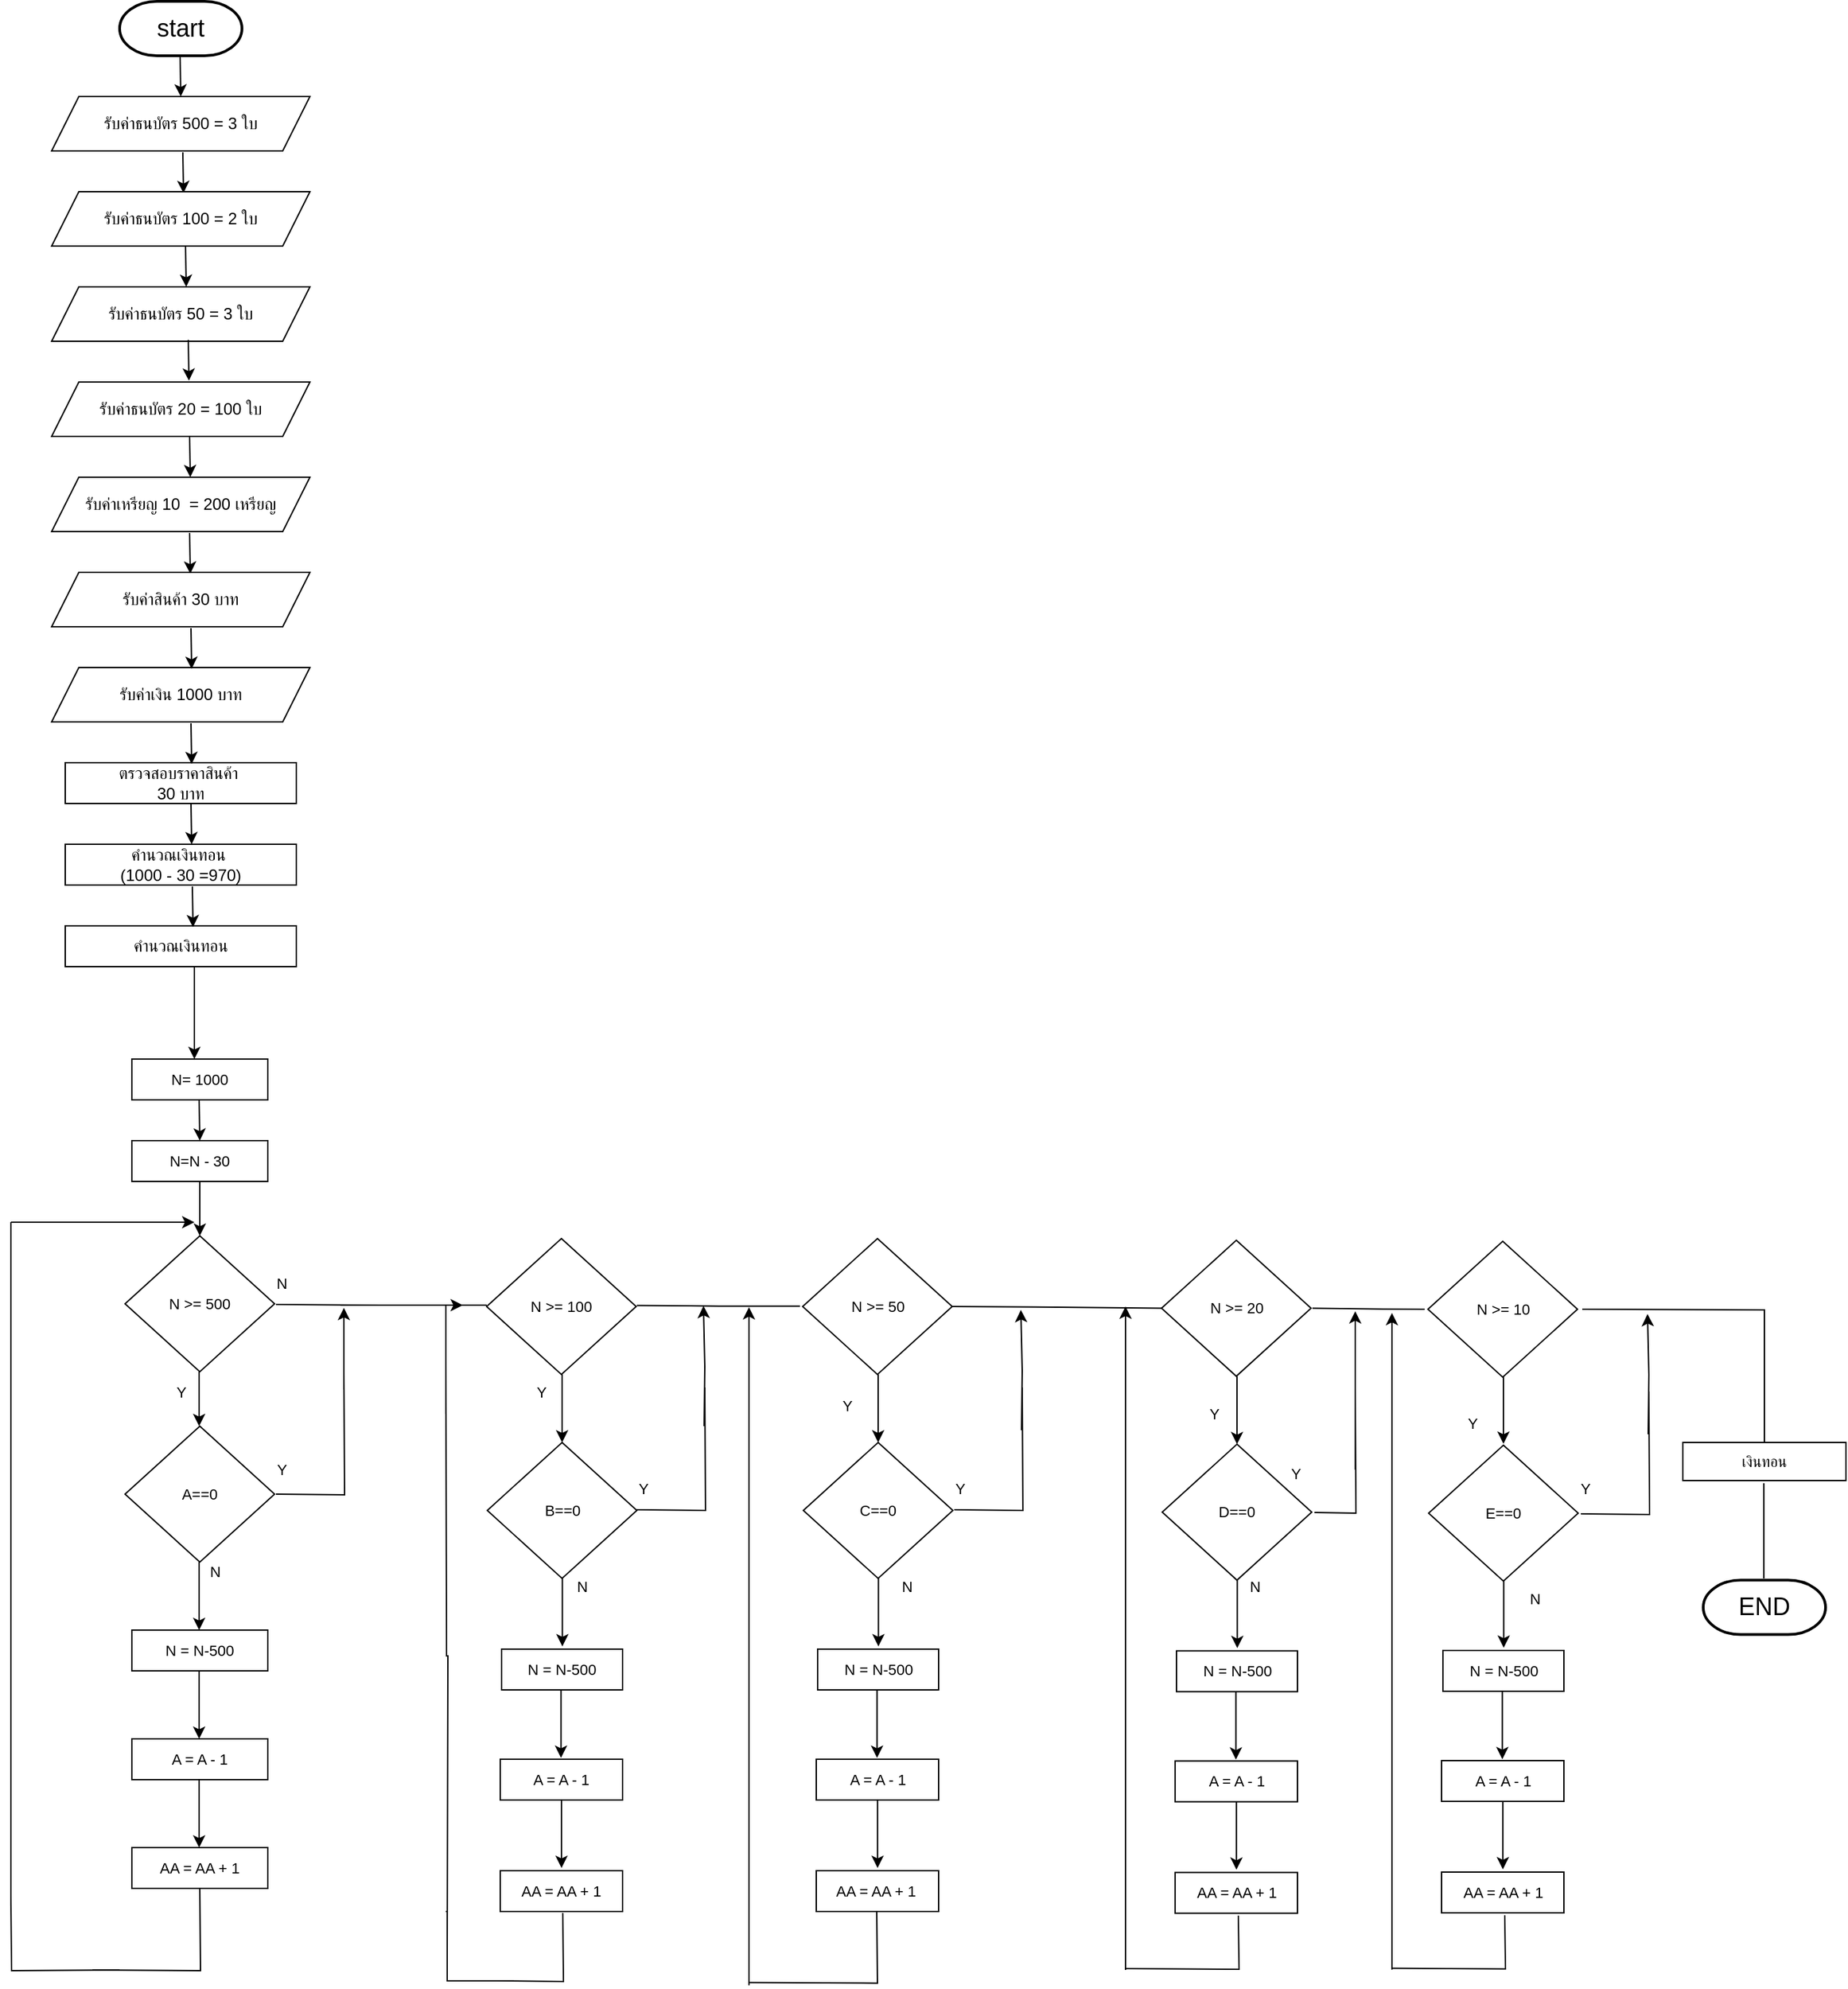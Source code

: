 <mxfile version="24.6.4" type="github" pages="2">
  <diagram name="หน้า-1" id="oBMacQrgEGSn1cUitMR4">
    <mxGraphModel dx="2063" dy="1878" grid="1" gridSize="10" guides="1" tooltips="1" connect="1" arrows="1" fold="1" page="1" pageScale="1" pageWidth="827" pageHeight="1169" math="0" shadow="0">
      <root>
        <mxCell id="0" />
        <mxCell id="1" parent="0" />
        <mxCell id="5aX8QdR54HbJMzjcjbDb-2" value="&lt;font style=&quot;font-size: 18px;&quot;&gt;start&lt;/font&gt;" style="strokeWidth=2;html=1;shape=mxgraph.flowchart.terminator;whiteSpace=wrap;" vertex="1" parent="1">
          <mxGeometry x="-410" y="-1108" width="90" height="40" as="geometry" />
        </mxCell>
        <mxCell id="5aX8QdR54HbJMzjcjbDb-3" value="" style="endArrow=classic;html=1;rounded=0;" edge="1" parent="1">
          <mxGeometry width="50" height="50" relative="1" as="geometry">
            <mxPoint x="-365.5" y="-1068" as="sourcePoint" />
            <mxPoint x="-365" y="-1038" as="targetPoint" />
          </mxGeometry>
        </mxCell>
        <mxCell id="529L6nIOOeWMSsMSA-UM-3" value="ตรวจสอบราคาสินค้า&amp;nbsp;&lt;div&gt;30 บาท&lt;/div&gt;" style="rounded=0;whiteSpace=wrap;html=1;" vertex="1" parent="1">
          <mxGeometry x="-450" y="-548" width="170" height="30" as="geometry" />
        </mxCell>
        <mxCell id="529L6nIOOeWMSsMSA-UM-4" value="คำนวณเงินทอน&amp;nbsp;&lt;div&gt;(1000 - 30 =970)&lt;/div&gt;" style="rounded=0;whiteSpace=wrap;html=1;" vertex="1" parent="1">
          <mxGeometry x="-450" y="-488" width="170" height="30" as="geometry" />
        </mxCell>
        <mxCell id="529L6nIOOeWMSsMSA-UM-6" value="คำนวณเงินทอน" style="rounded=0;whiteSpace=wrap;html=1;" vertex="1" parent="1">
          <mxGeometry x="-450" y="-428" width="170" height="30" as="geometry" />
        </mxCell>
        <mxCell id="529L6nIOOeWMSsMSA-UM-8" value="รับค่าธนบัตร 500 = 3 ใบ" style="shape=parallelogram;perimeter=parallelogramPerimeter;whiteSpace=wrap;html=1;fixedSize=1;" vertex="1" parent="1">
          <mxGeometry x="-460" y="-1038" width="190" height="40" as="geometry" />
        </mxCell>
        <mxCell id="529L6nIOOeWMSsMSA-UM-9" value="" style="endArrow=classic;html=1;rounded=0;" edge="1" parent="1">
          <mxGeometry width="50" height="50" relative="1" as="geometry">
            <mxPoint x="-363.5" y="-997" as="sourcePoint" />
            <mxPoint x="-363" y="-967" as="targetPoint" />
          </mxGeometry>
        </mxCell>
        <mxCell id="529L6nIOOeWMSsMSA-UM-10" value="รับค่าธนบัตร 100 = 2 ใบ" style="shape=parallelogram;perimeter=parallelogramPerimeter;whiteSpace=wrap;html=1;fixedSize=1;" vertex="1" parent="1">
          <mxGeometry x="-460" y="-968" width="190" height="40" as="geometry" />
        </mxCell>
        <mxCell id="529L6nIOOeWMSsMSA-UM-11" value="รับค่าธนบัตร 50 = 3 ใบ" style="shape=parallelogram;perimeter=parallelogramPerimeter;whiteSpace=wrap;html=1;fixedSize=1;" vertex="1" parent="1">
          <mxGeometry x="-460" y="-898" width="190" height="40" as="geometry" />
        </mxCell>
        <mxCell id="529L6nIOOeWMSsMSA-UM-12" value="รับค่าธนบัตร 20 = 100 ใบ" style="shape=parallelogram;perimeter=parallelogramPerimeter;whiteSpace=wrap;html=1;fixedSize=1;" vertex="1" parent="1">
          <mxGeometry x="-460" y="-828" width="190" height="40" as="geometry" />
        </mxCell>
        <mxCell id="529L6nIOOeWMSsMSA-UM-13" value="รับค่าเหรียญ 10&amp;nbsp; = 200 เหรียญ" style="shape=parallelogram;perimeter=parallelogramPerimeter;whiteSpace=wrap;html=1;fixedSize=1;" vertex="1" parent="1">
          <mxGeometry x="-460" y="-758" width="190" height="40" as="geometry" />
        </mxCell>
        <mxCell id="529L6nIOOeWMSsMSA-UM-14" value="" style="endArrow=classic;html=1;rounded=0;" edge="1" parent="1">
          <mxGeometry width="50" height="50" relative="1" as="geometry">
            <mxPoint x="-361.5" y="-928" as="sourcePoint" />
            <mxPoint x="-361" y="-898" as="targetPoint" />
          </mxGeometry>
        </mxCell>
        <mxCell id="529L6nIOOeWMSsMSA-UM-15" value="" style="endArrow=classic;html=1;rounded=0;" edge="1" parent="1">
          <mxGeometry width="50" height="50" relative="1" as="geometry">
            <mxPoint x="-359.5" y="-859" as="sourcePoint" />
            <mxPoint x="-359" y="-829" as="targetPoint" />
          </mxGeometry>
        </mxCell>
        <mxCell id="529L6nIOOeWMSsMSA-UM-16" value="" style="endArrow=classic;html=1;rounded=0;" edge="1" parent="1">
          <mxGeometry width="50" height="50" relative="1" as="geometry">
            <mxPoint x="-358.5" y="-788" as="sourcePoint" />
            <mxPoint x="-358" y="-758" as="targetPoint" />
          </mxGeometry>
        </mxCell>
        <mxCell id="529L6nIOOeWMSsMSA-UM-19" value="" style="endArrow=classic;html=1;rounded=0;" edge="1" parent="1">
          <mxGeometry width="50" height="50" relative="1" as="geometry">
            <mxPoint x="-358.5" y="-717" as="sourcePoint" />
            <mxPoint x="-358" y="-687" as="targetPoint" />
          </mxGeometry>
        </mxCell>
        <mxCell id="529L6nIOOeWMSsMSA-UM-21" value="" style="endArrow=classic;html=1;rounded=0;" edge="1" parent="1">
          <mxGeometry width="50" height="50" relative="1" as="geometry">
            <mxPoint x="-357.5" y="-518" as="sourcePoint" />
            <mxPoint x="-357" y="-488" as="targetPoint" />
          </mxGeometry>
        </mxCell>
        <mxCell id="529L6nIOOeWMSsMSA-UM-22" value="รับค่าเงิน 1000 บาท" style="shape=parallelogram;perimeter=parallelogramPerimeter;whiteSpace=wrap;html=1;fixedSize=1;" vertex="1" parent="1">
          <mxGeometry x="-460" y="-618" width="190" height="40" as="geometry" />
        </mxCell>
        <mxCell id="529L6nIOOeWMSsMSA-UM-20" value="" style="endArrow=classic;html=1;rounded=0;" edge="1" parent="1">
          <mxGeometry width="50" height="50" relative="1" as="geometry">
            <mxPoint x="-357.5" y="-647" as="sourcePoint" />
            <mxPoint x="-357" y="-617" as="targetPoint" />
          </mxGeometry>
        </mxCell>
        <mxCell id="529L6nIOOeWMSsMSA-UM-23" value="รับค่าสินค้า 30 บาท" style="shape=parallelogram;perimeter=parallelogramPerimeter;whiteSpace=wrap;html=1;fixedSize=1;" vertex="1" parent="1">
          <mxGeometry x="-460" y="-688" width="190" height="40" as="geometry" />
        </mxCell>
        <mxCell id="529L6nIOOeWMSsMSA-UM-24" value="" style="endArrow=classic;html=1;rounded=0;" edge="1" parent="1">
          <mxGeometry width="50" height="50" relative="1" as="geometry">
            <mxPoint x="-357.5" y="-577" as="sourcePoint" />
            <mxPoint x="-357" y="-547" as="targetPoint" />
          </mxGeometry>
        </mxCell>
        <mxCell id="529L6nIOOeWMSsMSA-UM-25" value="" style="endArrow=classic;html=1;rounded=0;" edge="1" parent="1">
          <mxGeometry width="50" height="50" relative="1" as="geometry">
            <mxPoint x="-356.5" y="-457" as="sourcePoint" />
            <mxPoint x="-356" y="-427" as="targetPoint" />
          </mxGeometry>
        </mxCell>
        <mxCell id="529L6nIOOeWMSsMSA-UM-30" value="N &amp;gt;= 500" style="rhombus;whiteSpace=wrap;html=1;fontFamily=Helvetica;fontSize=11;fontColor=default;labelBackgroundColor=default;" vertex="1" parent="1">
          <mxGeometry x="-406" y="-200" width="110" height="100" as="geometry" />
        </mxCell>
        <mxCell id="529L6nIOOeWMSsMSA-UM-31" value="N=N - 30" style="rounded=0;whiteSpace=wrap;html=1;fontFamily=Helvetica;fontSize=11;fontColor=default;labelBackgroundColor=default;" vertex="1" parent="1">
          <mxGeometry x="-401" y="-270" width="100" height="30" as="geometry" />
        </mxCell>
        <mxCell id="529L6nIOOeWMSsMSA-UM-32" value="" style="endArrow=classic;html=1;rounded=0;entryX=0.5;entryY=0;entryDx=0;entryDy=0;exitX=0.5;exitY=1;exitDx=0;exitDy=0;" edge="1" parent="1" source="529L6nIOOeWMSsMSA-UM-31" target="529L6nIOOeWMSsMSA-UM-30">
          <mxGeometry width="50" height="50" relative="1" as="geometry">
            <mxPoint x="-351.5" y="-239" as="sourcePoint" />
            <mxPoint x="-351" y="-209" as="targetPoint" />
          </mxGeometry>
        </mxCell>
        <mxCell id="529L6nIOOeWMSsMSA-UM-33" value="N= 1000" style="rounded=0;whiteSpace=wrap;html=1;fontFamily=Helvetica;fontSize=11;fontColor=default;labelBackgroundColor=default;" vertex="1" parent="1">
          <mxGeometry x="-401" y="-330" width="100" height="30" as="geometry" />
        </mxCell>
        <mxCell id="529L6nIOOeWMSsMSA-UM-35" value="" style="endArrow=classic;html=1;rounded=0;strokeColor=default;align=center;verticalAlign=middle;fontFamily=Helvetica;fontSize=11;fontColor=default;labelBackgroundColor=default;edgeStyle=orthogonalEdgeStyle;entryX=0.5;entryY=0;entryDx=0;entryDy=0;" edge="1" parent="1" target="529L6nIOOeWMSsMSA-UM-31">
          <mxGeometry width="50" height="50" relative="1" as="geometry">
            <mxPoint x="-351.5" y="-300" as="sourcePoint" />
            <mxPoint x="-351" y="-280" as="targetPoint" />
          </mxGeometry>
        </mxCell>
        <mxCell id="529L6nIOOeWMSsMSA-UM-39" value="" style="endArrow=classic;html=1;rounded=0;strokeColor=default;align=center;verticalAlign=middle;fontFamily=Helvetica;fontSize=11;fontColor=default;labelBackgroundColor=default;edgeStyle=orthogonalEdgeStyle;exitX=0.5;exitY=1;exitDx=0;exitDy=0;" edge="1" parent="1">
          <mxGeometry width="50" height="50" relative="1" as="geometry">
            <mxPoint x="-351.5" y="-100" as="sourcePoint" />
            <mxPoint x="-351.5" y="-60" as="targetPoint" />
          </mxGeometry>
        </mxCell>
        <mxCell id="529L6nIOOeWMSsMSA-UM-41" value="A==0" style="rhombus;whiteSpace=wrap;html=1;fontFamily=Helvetica;fontSize=11;fontColor=default;labelBackgroundColor=default;" vertex="1" parent="1">
          <mxGeometry x="-406" y="-60" width="110" height="100" as="geometry" />
        </mxCell>
        <mxCell id="529L6nIOOeWMSsMSA-UM-42" value="" style="endArrow=classic;html=1;rounded=0;strokeColor=default;align=center;verticalAlign=middle;fontFamily=Helvetica;fontSize=11;fontColor=default;labelBackgroundColor=default;edgeStyle=orthogonalEdgeStyle;" edge="1" parent="1">
          <mxGeometry width="50" height="50" relative="1" as="geometry">
            <mxPoint x="-351.5" y="40" as="sourcePoint" />
            <mxPoint x="-351.5" y="90" as="targetPoint" />
          </mxGeometry>
        </mxCell>
        <mxCell id="529L6nIOOeWMSsMSA-UM-43" value="N = N-500" style="rounded=0;whiteSpace=wrap;html=1;fontFamily=Helvetica;fontSize=11;fontColor=default;labelBackgroundColor=default;" vertex="1" parent="1">
          <mxGeometry x="-401" y="90" width="100" height="30" as="geometry" />
        </mxCell>
        <mxCell id="529L6nIOOeWMSsMSA-UM-45" value="" style="endArrow=classic;html=1;rounded=0;strokeColor=default;align=center;verticalAlign=middle;fontFamily=Helvetica;fontSize=11;fontColor=default;labelBackgroundColor=default;edgeStyle=orthogonalEdgeStyle;" edge="1" parent="1">
          <mxGeometry width="50" height="50" relative="1" as="geometry">
            <mxPoint x="-351.5" y="120" as="sourcePoint" />
            <mxPoint x="-351.5" y="170" as="targetPoint" />
          </mxGeometry>
        </mxCell>
        <mxCell id="529L6nIOOeWMSsMSA-UM-46" value="A = A - 1" style="rounded=0;whiteSpace=wrap;html=1;fontFamily=Helvetica;fontSize=11;fontColor=default;labelBackgroundColor=default;" vertex="1" parent="1">
          <mxGeometry x="-401" y="170" width="100" height="30" as="geometry" />
        </mxCell>
        <mxCell id="529L6nIOOeWMSsMSA-UM-47" value="" style="endArrow=classic;html=1;rounded=0;strokeColor=default;align=center;verticalAlign=middle;fontFamily=Helvetica;fontSize=11;fontColor=default;labelBackgroundColor=default;edgeStyle=orthogonalEdgeStyle;" edge="1" parent="1">
          <mxGeometry width="50" height="50" relative="1" as="geometry">
            <mxPoint x="-351.5" y="200" as="sourcePoint" />
            <mxPoint x="-351.5" y="250" as="targetPoint" />
          </mxGeometry>
        </mxCell>
        <mxCell id="529L6nIOOeWMSsMSA-UM-48" value="AA = AA + 1" style="rounded=0;whiteSpace=wrap;html=1;fontFamily=Helvetica;fontSize=11;fontColor=default;labelBackgroundColor=default;" vertex="1" parent="1">
          <mxGeometry x="-401" y="250" width="100" height="30" as="geometry" />
        </mxCell>
        <mxCell id="529L6nIOOeWMSsMSA-UM-52" value="" style="endArrow=none;html=1;rounded=0;strokeColor=default;align=center;verticalAlign=middle;fontFamily=Helvetica;fontSize=11;fontColor=default;labelBackgroundColor=default;edgeStyle=orthogonalEdgeStyle;" edge="1" parent="1">
          <mxGeometry width="50" height="50" relative="1" as="geometry">
            <mxPoint x="-430" y="340" as="sourcePoint" />
            <mxPoint x="-351" y="280" as="targetPoint" />
          </mxGeometry>
        </mxCell>
        <mxCell id="529L6nIOOeWMSsMSA-UM-54" value="" style="endArrow=none;html=1;rounded=0;strokeColor=default;align=center;verticalAlign=middle;fontFamily=Helvetica;fontSize=11;fontColor=default;labelBackgroundColor=default;edgeStyle=orthogonalEdgeStyle;" edge="1" parent="1">
          <mxGeometry width="50" height="50" relative="1" as="geometry">
            <mxPoint x="-410" y="340" as="sourcePoint" />
            <mxPoint x="-490" y="285" as="targetPoint" />
          </mxGeometry>
        </mxCell>
        <mxCell id="529L6nIOOeWMSsMSA-UM-55" value="" style="endArrow=none;html=1;rounded=0;strokeColor=default;align=center;verticalAlign=middle;fontFamily=Helvetica;fontSize=11;fontColor=default;labelBackgroundColor=default;edgeStyle=orthogonalEdgeStyle;" edge="1" parent="1">
          <mxGeometry width="50" height="50" relative="1" as="geometry">
            <mxPoint x="-490" y="292.77" as="sourcePoint" />
            <mxPoint x="-490" y="-57.23" as="targetPoint" />
          </mxGeometry>
        </mxCell>
        <mxCell id="529L6nIOOeWMSsMSA-UM-56" value="" style="endArrow=classic;html=1;rounded=0;strokeColor=default;align=center;verticalAlign=middle;fontFamily=Helvetica;fontSize=11;fontColor=default;labelBackgroundColor=default;edgeStyle=orthogonalEdgeStyle;" edge="1" parent="1">
          <mxGeometry width="50" height="50" relative="1" as="geometry">
            <mxPoint x="-490" y="-210" as="sourcePoint" />
            <mxPoint x="-355" y="-210" as="targetPoint" />
            <Array as="points">
              <mxPoint x="-401.03" y="-210" />
            </Array>
          </mxGeometry>
        </mxCell>
        <mxCell id="529L6nIOOeWMSsMSA-UM-60" value="Y" style="text;html=1;align=center;verticalAlign=middle;resizable=0;points=[];autosize=1;strokeColor=none;fillColor=none;fontFamily=Helvetica;fontSize=11;fontColor=default;labelBackgroundColor=default;" vertex="1" parent="1">
          <mxGeometry x="-380" y="-100" width="30" height="30" as="geometry" />
        </mxCell>
        <mxCell id="529L6nIOOeWMSsMSA-UM-61" value="N" style="text;html=1;align=center;verticalAlign=middle;resizable=0;points=[];autosize=1;strokeColor=none;fillColor=none;fontFamily=Helvetica;fontSize=11;fontColor=default;labelBackgroundColor=default;" vertex="1" parent="1">
          <mxGeometry x="-306" y="-180" width="30" height="30" as="geometry" />
        </mxCell>
        <mxCell id="529L6nIOOeWMSsMSA-UM-63" value="N &amp;gt;= 100" style="rhombus;whiteSpace=wrap;html=1;fontFamily=Helvetica;fontSize=11;fontColor=default;labelBackgroundColor=default;" vertex="1" parent="1">
          <mxGeometry x="-140" y="-198" width="110" height="100" as="geometry" />
        </mxCell>
        <mxCell id="529L6nIOOeWMSsMSA-UM-66" value="N" style="text;html=1;align=center;verticalAlign=middle;resizable=0;points=[];autosize=1;strokeColor=none;fillColor=none;fontFamily=Helvetica;fontSize=11;fontColor=default;labelBackgroundColor=default;" vertex="1" parent="1">
          <mxGeometry x="-355" y="32" width="30" height="30" as="geometry" />
        </mxCell>
        <mxCell id="529L6nIOOeWMSsMSA-UM-68" value="" style="endArrow=classic;html=1;rounded=0;strokeColor=default;align=center;verticalAlign=middle;fontFamily=Helvetica;fontSize=11;fontColor=default;labelBackgroundColor=default;edgeStyle=orthogonalEdgeStyle;" edge="1" parent="1">
          <mxGeometry width="50" height="50" relative="1" as="geometry">
            <mxPoint x="-84.48" y="-98" as="sourcePoint" />
            <mxPoint x="-84.48" y="-48" as="targetPoint" />
          </mxGeometry>
        </mxCell>
        <mxCell id="529L6nIOOeWMSsMSA-UM-69" value="N = N-500" style="rounded=0;whiteSpace=wrap;html=1;fontFamily=Helvetica;fontSize=11;fontColor=default;labelBackgroundColor=default;" vertex="1" parent="1">
          <mxGeometry x="-129" y="104" width="89" height="30" as="geometry" />
        </mxCell>
        <mxCell id="529L6nIOOeWMSsMSA-UM-70" value="A = A - 1" style="rounded=0;whiteSpace=wrap;html=1;fontFamily=Helvetica;fontSize=11;fontColor=default;labelBackgroundColor=default;" vertex="1" parent="1">
          <mxGeometry x="-130" y="185" width="90" height="30" as="geometry" />
        </mxCell>
        <mxCell id="529L6nIOOeWMSsMSA-UM-71" value="" style="endArrow=classic;html=1;rounded=0;strokeColor=default;align=center;verticalAlign=middle;fontFamily=Helvetica;fontSize=11;fontColor=default;labelBackgroundColor=default;edgeStyle=orthogonalEdgeStyle;" edge="1" parent="1">
          <mxGeometry width="50" height="50" relative="1" as="geometry">
            <mxPoint x="-85.28" y="134" as="sourcePoint" />
            <mxPoint x="-85.28" y="184" as="targetPoint" />
          </mxGeometry>
        </mxCell>
        <mxCell id="529L6nIOOeWMSsMSA-UM-72" value="B==0" style="rhombus;whiteSpace=wrap;html=1;fontFamily=Helvetica;fontSize=11;fontColor=default;labelBackgroundColor=default;" vertex="1" parent="1">
          <mxGeometry x="-139.5" y="-48" width="110" height="100" as="geometry" />
        </mxCell>
        <mxCell id="529L6nIOOeWMSsMSA-UM-73" value="" style="endArrow=classic;html=1;rounded=0;strokeColor=default;align=center;verticalAlign=middle;fontFamily=Helvetica;fontSize=11;fontColor=default;labelBackgroundColor=default;edgeStyle=orthogonalEdgeStyle;" edge="1" parent="1">
          <mxGeometry width="50" height="50" relative="1" as="geometry">
            <mxPoint x="-84.28" y="52" as="sourcePoint" />
            <mxPoint x="-84.28" y="102" as="targetPoint" />
          </mxGeometry>
        </mxCell>
        <mxCell id="529L6nIOOeWMSsMSA-UM-74" value="" style="endArrow=classic;html=1;rounded=0;strokeColor=default;align=center;verticalAlign=middle;fontFamily=Helvetica;fontSize=11;fontColor=default;labelBackgroundColor=default;edgeStyle=orthogonalEdgeStyle;" edge="1" parent="1">
          <mxGeometry width="50" height="50" relative="1" as="geometry">
            <mxPoint x="-84.9" y="215" as="sourcePoint" />
            <mxPoint x="-84.9" y="265" as="targetPoint" />
          </mxGeometry>
        </mxCell>
        <mxCell id="529L6nIOOeWMSsMSA-UM-75" value="AA = AA + 1" style="rounded=0;whiteSpace=wrap;html=1;fontFamily=Helvetica;fontSize=11;fontColor=default;labelBackgroundColor=default;" vertex="1" parent="1">
          <mxGeometry x="-130" y="267" width="90" height="30" as="geometry" />
        </mxCell>
        <mxCell id="529L6nIOOeWMSsMSA-UM-83" value="" style="endArrow=none;html=1;rounded=0;strokeColor=default;align=center;verticalAlign=middle;fontFamily=Helvetica;fontSize=11;fontColor=default;labelBackgroundColor=default;edgeStyle=orthogonalEdgeStyle;" edge="1" parent="1">
          <mxGeometry width="50" height="50" relative="1" as="geometry">
            <mxPoint x="-490" y="-14" as="sourcePoint" />
            <mxPoint x="-490" y="-210" as="targetPoint" />
          </mxGeometry>
        </mxCell>
        <mxCell id="529L6nIOOeWMSsMSA-UM-87" value="N &amp;gt;= 50" style="rhombus;whiteSpace=wrap;html=1;fontFamily=Helvetica;fontSize=11;fontColor=default;labelBackgroundColor=default;" vertex="1" parent="1">
          <mxGeometry x="92.5" y="-198" width="110" height="100" as="geometry" />
        </mxCell>
        <mxCell id="529L6nIOOeWMSsMSA-UM-88" value="" style="endArrow=classic;html=1;rounded=0;strokeColor=default;align=center;verticalAlign=middle;fontFamily=Helvetica;fontSize=11;fontColor=default;labelBackgroundColor=default;edgeStyle=orthogonalEdgeStyle;" edge="1" parent="1">
          <mxGeometry width="50" height="50" relative="1" as="geometry">
            <mxPoint x="148.02" y="-98" as="sourcePoint" />
            <mxPoint x="148.02" y="-48" as="targetPoint" />
          </mxGeometry>
        </mxCell>
        <mxCell id="529L6nIOOeWMSsMSA-UM-89" value="N = N-500" style="rounded=0;whiteSpace=wrap;html=1;fontFamily=Helvetica;fontSize=11;fontColor=default;labelBackgroundColor=default;" vertex="1" parent="1">
          <mxGeometry x="103.5" y="104" width="89" height="30" as="geometry" />
        </mxCell>
        <mxCell id="529L6nIOOeWMSsMSA-UM-90" value="A = A - 1" style="rounded=0;whiteSpace=wrap;html=1;fontFamily=Helvetica;fontSize=11;fontColor=default;labelBackgroundColor=default;" vertex="1" parent="1">
          <mxGeometry x="102.5" y="185" width="90" height="30" as="geometry" />
        </mxCell>
        <mxCell id="529L6nIOOeWMSsMSA-UM-91" value="" style="endArrow=classic;html=1;rounded=0;strokeColor=default;align=center;verticalAlign=middle;fontFamily=Helvetica;fontSize=11;fontColor=default;labelBackgroundColor=default;edgeStyle=orthogonalEdgeStyle;" edge="1" parent="1">
          <mxGeometry width="50" height="50" relative="1" as="geometry">
            <mxPoint x="147.22" y="134" as="sourcePoint" />
            <mxPoint x="147.22" y="184" as="targetPoint" />
          </mxGeometry>
        </mxCell>
        <mxCell id="529L6nIOOeWMSsMSA-UM-92" value="C==0" style="rhombus;whiteSpace=wrap;html=1;fontFamily=Helvetica;fontSize=11;fontColor=default;labelBackgroundColor=default;" vertex="1" parent="1">
          <mxGeometry x="93" y="-48" width="110" height="100" as="geometry" />
        </mxCell>
        <mxCell id="529L6nIOOeWMSsMSA-UM-93" value="" style="endArrow=classic;html=1;rounded=0;strokeColor=default;align=center;verticalAlign=middle;fontFamily=Helvetica;fontSize=11;fontColor=default;labelBackgroundColor=default;edgeStyle=orthogonalEdgeStyle;" edge="1" parent="1">
          <mxGeometry width="50" height="50" relative="1" as="geometry">
            <mxPoint x="148.22" y="52" as="sourcePoint" />
            <mxPoint x="148.22" y="102" as="targetPoint" />
          </mxGeometry>
        </mxCell>
        <mxCell id="529L6nIOOeWMSsMSA-UM-94" value="" style="endArrow=classic;html=1;rounded=0;strokeColor=default;align=center;verticalAlign=middle;fontFamily=Helvetica;fontSize=11;fontColor=default;labelBackgroundColor=default;edgeStyle=orthogonalEdgeStyle;" edge="1" parent="1">
          <mxGeometry width="50" height="50" relative="1" as="geometry">
            <mxPoint x="147.6" y="215" as="sourcePoint" />
            <mxPoint x="147.6" y="265" as="targetPoint" />
          </mxGeometry>
        </mxCell>
        <mxCell id="529L6nIOOeWMSsMSA-UM-95" value="AA = AA + 1&amp;nbsp;" style="rounded=0;whiteSpace=wrap;html=1;fontFamily=Helvetica;fontSize=11;fontColor=default;labelBackgroundColor=default;" vertex="1" parent="1">
          <mxGeometry x="102.5" y="267" width="90" height="30" as="geometry" />
        </mxCell>
        <mxCell id="529L6nIOOeWMSsMSA-UM-97" value="" style="endArrow=none;html=1;rounded=0;strokeColor=default;align=center;verticalAlign=middle;fontFamily=Helvetica;fontSize=11;fontColor=default;labelBackgroundColor=default;edgeStyle=orthogonalEdgeStyle;" edge="1" parent="1">
          <mxGeometry width="50" height="50" relative="1" as="geometry">
            <mxPoint x="53" y="349.23" as="sourcePoint" />
            <mxPoint x="147" y="297" as="targetPoint" />
          </mxGeometry>
        </mxCell>
        <mxCell id="529L6nIOOeWMSsMSA-UM-101" value="" style="endArrow=none;html=1;rounded=0;strokeColor=default;align=center;verticalAlign=middle;fontFamily=Helvetica;fontSize=11;fontColor=default;labelBackgroundColor=default;edgeStyle=orthogonalEdgeStyle;" edge="1" parent="1">
          <mxGeometry width="50" height="50" relative="1" as="geometry">
            <mxPoint x="53" y="351.23" as="sourcePoint" />
            <mxPoint x="53" y="-49" as="targetPoint" />
          </mxGeometry>
        </mxCell>
        <mxCell id="529L6nIOOeWMSsMSA-UM-102" value="" style="endArrow=classic;html=1;rounded=0;strokeColor=default;align=center;verticalAlign=middle;fontFamily=Helvetica;fontSize=11;fontColor=default;labelBackgroundColor=default;edgeStyle=orthogonalEdgeStyle;" edge="1" parent="1">
          <mxGeometry width="50" height="50" relative="1" as="geometry">
            <mxPoint x="53" y="-49" as="sourcePoint" />
            <mxPoint x="53" y="-147.51" as="targetPoint" />
          </mxGeometry>
        </mxCell>
        <mxCell id="529L6nIOOeWMSsMSA-UM-108" value="Y" style="text;html=1;align=center;verticalAlign=middle;resizable=0;points=[];autosize=1;strokeColor=none;fillColor=none;fontFamily=Helvetica;fontSize=11;fontColor=default;labelBackgroundColor=default;" vertex="1" parent="1">
          <mxGeometry x="-306" y="-43" width="30" height="30" as="geometry" />
        </mxCell>
        <mxCell id="529L6nIOOeWMSsMSA-UM-109" value="N" style="text;html=1;align=center;verticalAlign=middle;resizable=0;points=[];autosize=1;strokeColor=none;fillColor=none;fontFamily=Helvetica;fontSize=11;fontColor=default;labelBackgroundColor=default;" vertex="1" parent="1">
          <mxGeometry x="-85.5" y="42.77" width="30" height="30" as="geometry" />
        </mxCell>
        <mxCell id="529L6nIOOeWMSsMSA-UM-111" value="Y" style="text;html=1;align=center;verticalAlign=middle;resizable=0;points=[];autosize=1;strokeColor=none;fillColor=none;fontFamily=Helvetica;fontSize=11;fontColor=default;labelBackgroundColor=default;" vertex="1" parent="1">
          <mxGeometry x="-115.5" y="-100" width="30" height="30" as="geometry" />
        </mxCell>
        <mxCell id="529L6nIOOeWMSsMSA-UM-113" value="N &amp;gt;= 20" style="rhombus;whiteSpace=wrap;html=1;fontFamily=Helvetica;fontSize=11;fontColor=default;labelBackgroundColor=default;" vertex="1" parent="1">
          <mxGeometry x="356.5" y="-196.72" width="110" height="100" as="geometry" />
        </mxCell>
        <mxCell id="529L6nIOOeWMSsMSA-UM-114" value="" style="endArrow=classic;html=1;rounded=0;strokeColor=default;align=center;verticalAlign=middle;fontFamily=Helvetica;fontSize=11;fontColor=default;labelBackgroundColor=default;edgeStyle=orthogonalEdgeStyle;" edge="1" parent="1">
          <mxGeometry width="50" height="50" relative="1" as="geometry">
            <mxPoint x="412.02" y="-96.72" as="sourcePoint" />
            <mxPoint x="412.02" y="-46.72" as="targetPoint" />
          </mxGeometry>
        </mxCell>
        <mxCell id="529L6nIOOeWMSsMSA-UM-115" value="N = N-500" style="rounded=0;whiteSpace=wrap;html=1;fontFamily=Helvetica;fontSize=11;fontColor=default;labelBackgroundColor=default;" vertex="1" parent="1">
          <mxGeometry x="367.5" y="105.28" width="89" height="30" as="geometry" />
        </mxCell>
        <mxCell id="529L6nIOOeWMSsMSA-UM-116" value="A = A - 1" style="rounded=0;whiteSpace=wrap;html=1;fontFamily=Helvetica;fontSize=11;fontColor=default;labelBackgroundColor=default;" vertex="1" parent="1">
          <mxGeometry x="366.5" y="186.28" width="90" height="30" as="geometry" />
        </mxCell>
        <mxCell id="529L6nIOOeWMSsMSA-UM-117" value="" style="endArrow=classic;html=1;rounded=0;strokeColor=default;align=center;verticalAlign=middle;fontFamily=Helvetica;fontSize=11;fontColor=default;labelBackgroundColor=default;edgeStyle=orthogonalEdgeStyle;" edge="1" parent="1">
          <mxGeometry width="50" height="50" relative="1" as="geometry">
            <mxPoint x="411.22" y="135.28" as="sourcePoint" />
            <mxPoint x="411.22" y="185.28" as="targetPoint" />
          </mxGeometry>
        </mxCell>
        <mxCell id="529L6nIOOeWMSsMSA-UM-118" value="D==0" style="rhombus;whiteSpace=wrap;html=1;fontFamily=Helvetica;fontSize=11;fontColor=default;labelBackgroundColor=default;" vertex="1" parent="1">
          <mxGeometry x="357" y="-46.72" width="110" height="100" as="geometry" />
        </mxCell>
        <mxCell id="529L6nIOOeWMSsMSA-UM-119" value="" style="endArrow=classic;html=1;rounded=0;strokeColor=default;align=center;verticalAlign=middle;fontFamily=Helvetica;fontSize=11;fontColor=default;labelBackgroundColor=default;edgeStyle=orthogonalEdgeStyle;" edge="1" parent="1">
          <mxGeometry width="50" height="50" relative="1" as="geometry">
            <mxPoint x="412.22" y="53.28" as="sourcePoint" />
            <mxPoint x="412.22" y="103.28" as="targetPoint" />
          </mxGeometry>
        </mxCell>
        <mxCell id="529L6nIOOeWMSsMSA-UM-120" value="" style="endArrow=classic;html=1;rounded=0;strokeColor=default;align=center;verticalAlign=middle;fontFamily=Helvetica;fontSize=11;fontColor=default;labelBackgroundColor=default;edgeStyle=orthogonalEdgeStyle;" edge="1" parent="1">
          <mxGeometry width="50" height="50" relative="1" as="geometry">
            <mxPoint x="411.6" y="216.28" as="sourcePoint" />
            <mxPoint x="411.6" y="266.28" as="targetPoint" />
          </mxGeometry>
        </mxCell>
        <mxCell id="529L6nIOOeWMSsMSA-UM-121" value="AA = AA + 1" style="rounded=0;whiteSpace=wrap;html=1;fontFamily=Helvetica;fontSize=11;fontColor=default;labelBackgroundColor=default;" vertex="1" parent="1">
          <mxGeometry x="366.5" y="268.28" width="90" height="30" as="geometry" />
        </mxCell>
        <mxCell id="529L6nIOOeWMSsMSA-UM-128" value="" style="endArrow=none;html=1;rounded=0;strokeColor=default;align=center;verticalAlign=middle;fontFamily=Helvetica;fontSize=11;fontColor=default;labelBackgroundColor=default;edgeStyle=orthogonalEdgeStyle;" edge="1" parent="1">
          <mxGeometry width="50" height="50" relative="1" as="geometry">
            <mxPoint x="330" y="340" as="sourcePoint" />
            <mxPoint x="330" y="-120" as="targetPoint" />
          </mxGeometry>
        </mxCell>
        <mxCell id="529L6nIOOeWMSsMSA-UM-130" value="" style="endArrow=none;html=1;rounded=0;strokeColor=default;align=center;verticalAlign=middle;fontFamily=Helvetica;fontSize=11;fontColor=default;labelBackgroundColor=default;edgeStyle=orthogonalEdgeStyle;" edge="1" parent="1">
          <mxGeometry width="50" height="50" relative="1" as="geometry">
            <mxPoint x="-295" y="-10" as="sourcePoint" />
            <mxPoint x="-245" y="-100" as="targetPoint" />
          </mxGeometry>
        </mxCell>
        <mxCell id="529L6nIOOeWMSsMSA-UM-131" value="" style="endArrow=none;html=1;rounded=0;strokeColor=default;align=center;verticalAlign=middle;fontFamily=Helvetica;fontSize=11;fontColor=default;labelBackgroundColor=default;edgeStyle=orthogonalEdgeStyle;" edge="1" parent="1">
          <mxGeometry width="50" height="50" relative="1" as="geometry">
            <mxPoint x="-295" y="-149.52" as="sourcePoint" />
            <mxPoint x="-140" y="-149" as="targetPoint" />
          </mxGeometry>
        </mxCell>
        <mxCell id="529L6nIOOeWMSsMSA-UM-132" value="" style="endArrow=classic;html=1;rounded=0;strokeColor=default;align=center;verticalAlign=middle;fontFamily=Helvetica;fontSize=11;fontColor=default;labelBackgroundColor=default;edgeStyle=orthogonalEdgeStyle;" edge="1" parent="1">
          <mxGeometry width="50" height="50" relative="1" as="geometry">
            <mxPoint x="-245" y="-87" as="sourcePoint" />
            <mxPoint x="-245" y="-147" as="targetPoint" />
          </mxGeometry>
        </mxCell>
        <mxCell id="529L6nIOOeWMSsMSA-UM-133" value="" style="endArrow=none;html=1;rounded=0;strokeColor=default;align=center;verticalAlign=middle;fontFamily=Helvetica;fontSize=11;fontColor=default;labelBackgroundColor=default;edgeStyle=orthogonalEdgeStyle;" edge="1" parent="1">
          <mxGeometry width="50" height="50" relative="1" as="geometry">
            <mxPoint x="-133.97" y="348" as="sourcePoint" />
            <mxPoint x="-83.97" y="298" as="targetPoint" />
          </mxGeometry>
        </mxCell>
        <mxCell id="529L6nIOOeWMSsMSA-UM-134" value="" style="endArrow=none;html=1;rounded=0;strokeColor=default;align=center;verticalAlign=middle;fontFamily=Helvetica;fontSize=11;fontColor=default;labelBackgroundColor=default;edgeStyle=orthogonalEdgeStyle;" edge="1" parent="1">
          <mxGeometry width="50" height="50" relative="1" as="geometry">
            <mxPoint x="-120" y="348" as="sourcePoint" />
            <mxPoint x="-170" y="297" as="targetPoint" />
            <Array as="points">
              <mxPoint x="-120" y="348" />
              <mxPoint x="-169" y="348" />
              <mxPoint x="-169" y="297" />
            </Array>
          </mxGeometry>
        </mxCell>
        <mxCell id="529L6nIOOeWMSsMSA-UM-136" value="" style="endArrow=none;html=1;rounded=0;strokeColor=default;align=center;verticalAlign=middle;fontFamily=Helvetica;fontSize=11;fontColor=default;labelBackgroundColor=default;edgeStyle=orthogonalEdgeStyle;" edge="1" parent="1">
          <mxGeometry width="50" height="50" relative="1" as="geometry">
            <mxPoint x="-169" y="327" as="sourcePoint" />
            <mxPoint x="-170" y="-110" as="targetPoint" />
          </mxGeometry>
        </mxCell>
        <mxCell id="529L6nIOOeWMSsMSA-UM-137" value="" style="endArrow=classic;html=1;rounded=0;strokeColor=default;align=center;verticalAlign=middle;fontFamily=Helvetica;fontSize=11;fontColor=default;labelBackgroundColor=default;edgeStyle=orthogonalEdgeStyle;" edge="1" parent="1">
          <mxGeometry width="50" height="50" relative="1" as="geometry">
            <mxPoint x="-247.5" y="-149" as="sourcePoint" />
            <mxPoint x="-157.5" y="-149" as="targetPoint" />
          </mxGeometry>
        </mxCell>
        <mxCell id="529L6nIOOeWMSsMSA-UM-138" value="" style="endArrow=none;html=1;rounded=0;strokeColor=default;align=center;verticalAlign=middle;fontFamily=Helvetica;fontSize=11;fontColor=default;labelBackgroundColor=default;edgeStyle=orthogonalEdgeStyle;" edge="1" parent="1">
          <mxGeometry width="50" height="50" relative="1" as="geometry">
            <mxPoint x="-170" y="-69" as="sourcePoint" />
            <mxPoint x="-170" y="-149" as="targetPoint" />
          </mxGeometry>
        </mxCell>
        <mxCell id="529L6nIOOeWMSsMSA-UM-139" value="" style="endArrow=none;html=1;rounded=0;strokeColor=default;align=center;verticalAlign=middle;fontFamily=Helvetica;fontSize=11;fontColor=default;labelBackgroundColor=default;edgeStyle=orthogonalEdgeStyle;" edge="1" parent="1">
          <mxGeometry width="50" height="50" relative="1" as="geometry">
            <mxPoint x="-29.5" y="-148.77" as="sourcePoint" />
            <mxPoint x="90.5" y="-148.3" as="targetPoint" />
          </mxGeometry>
        </mxCell>
        <mxCell id="529L6nIOOeWMSsMSA-UM-140" value="" style="endArrow=none;html=1;rounded=0;strokeColor=default;align=center;verticalAlign=middle;fontFamily=Helvetica;fontSize=11;fontColor=default;labelBackgroundColor=default;edgeStyle=orthogonalEdgeStyle;" edge="1" parent="1">
          <mxGeometry width="50" height="50" relative="1" as="geometry">
            <mxPoint x="204" y="1.52" as="sourcePoint" />
            <mxPoint x="254" y="-88.48" as="targetPoint" />
          </mxGeometry>
        </mxCell>
        <mxCell id="529L6nIOOeWMSsMSA-UM-141" value="" style="endArrow=none;html=1;rounded=0;strokeColor=default;align=center;verticalAlign=middle;fontFamily=Helvetica;fontSize=11;fontColor=default;labelBackgroundColor=default;edgeStyle=orthogonalEdgeStyle;" edge="1" parent="1">
          <mxGeometry width="50" height="50" relative="1" as="geometry">
            <mxPoint x="-29.5" y="1.52" as="sourcePoint" />
            <mxPoint x="20.5" y="-88.48" as="targetPoint" />
          </mxGeometry>
        </mxCell>
        <mxCell id="529L6nIOOeWMSsMSA-UM-142" value="" style="endArrow=classic;html=1;rounded=0;strokeColor=default;align=center;verticalAlign=middle;fontFamily=Helvetica;fontSize=11;fontColor=default;labelBackgroundColor=default;edgeStyle=orthogonalEdgeStyle;" edge="1" parent="1">
          <mxGeometry width="50" height="50" relative="1" as="geometry">
            <mxPoint x="20" y="-60" as="sourcePoint" />
            <mxPoint x="19.5" y="-148.48" as="targetPoint" />
          </mxGeometry>
        </mxCell>
        <mxCell id="529L6nIOOeWMSsMSA-UM-143" value="" style="endArrow=classic;html=1;rounded=0;strokeColor=default;align=center;verticalAlign=middle;fontFamily=Helvetica;fontSize=11;fontColor=default;labelBackgroundColor=default;edgeStyle=orthogonalEdgeStyle;" edge="1" parent="1">
          <mxGeometry width="50" height="50" relative="1" as="geometry">
            <mxPoint x="253.5" y="-57" as="sourcePoint" />
            <mxPoint x="253" y="-145.48" as="targetPoint" />
          </mxGeometry>
        </mxCell>
        <mxCell id="529L6nIOOeWMSsMSA-UM-144" value="" style="endArrow=none;html=1;rounded=0;strokeColor=default;align=center;verticalAlign=middle;fontFamily=Helvetica;fontSize=11;fontColor=default;labelBackgroundColor=default;edgeStyle=orthogonalEdgeStyle;" edge="1" parent="1" target="529L6nIOOeWMSsMSA-UM-113">
          <mxGeometry width="50" height="50" relative="1" as="geometry">
            <mxPoint x="202.5" y="-148" as="sourcePoint" />
            <mxPoint x="252.5" y="-198" as="targetPoint" />
          </mxGeometry>
        </mxCell>
        <mxCell id="529L6nIOOeWMSsMSA-UM-145" value="" style="endArrow=none;html=1;rounded=0;strokeColor=default;align=center;verticalAlign=middle;fontFamily=Helvetica;fontSize=11;fontColor=default;labelBackgroundColor=default;edgeStyle=orthogonalEdgeStyle;" edge="1" parent="1">
          <mxGeometry width="50" height="50" relative="1" as="geometry">
            <mxPoint x="330" y="339" as="sourcePoint" />
            <mxPoint x="413" y="300" as="targetPoint" />
          </mxGeometry>
        </mxCell>
        <mxCell id="529L6nIOOeWMSsMSA-UM-146" value="" style="endArrow=classic;html=1;rounded=0;strokeColor=default;align=center;verticalAlign=middle;fontFamily=Helvetica;fontSize=11;fontColor=default;labelBackgroundColor=default;edgeStyle=orthogonalEdgeStyle;" edge="1" parent="1">
          <mxGeometry width="50" height="50" relative="1" as="geometry">
            <mxPoint x="330" y="-48" as="sourcePoint" />
            <mxPoint x="330" y="-148" as="targetPoint" />
          </mxGeometry>
        </mxCell>
        <mxCell id="529L6nIOOeWMSsMSA-UM-147" value="Y" style="text;html=1;align=center;verticalAlign=middle;resizable=0;points=[];autosize=1;strokeColor=none;fillColor=none;fontFamily=Helvetica;fontSize=11;fontColor=default;labelBackgroundColor=default;" vertex="1" parent="1">
          <mxGeometry x="-40" y="-29" width="30" height="30" as="geometry" />
        </mxCell>
        <mxCell id="529L6nIOOeWMSsMSA-UM-148" value="Y" style="text;html=1;align=center;verticalAlign=middle;resizable=0;points=[];autosize=1;strokeColor=none;fillColor=none;fontFamily=Helvetica;fontSize=11;fontColor=default;labelBackgroundColor=default;" vertex="1" parent="1">
          <mxGeometry x="192.5" y="-29" width="30" height="30" as="geometry" />
        </mxCell>
        <mxCell id="529L6nIOOeWMSsMSA-UM-149" value="Y" style="text;html=1;align=center;verticalAlign=middle;resizable=0;points=[];autosize=1;strokeColor=none;fillColor=none;fontFamily=Helvetica;fontSize=11;fontColor=default;labelBackgroundColor=default;" vertex="1" parent="1">
          <mxGeometry x="440" y="-40" width="30" height="30" as="geometry" />
        </mxCell>
        <mxCell id="529L6nIOOeWMSsMSA-UM-150" value="N &amp;gt;= 10" style="rhombus;whiteSpace=wrap;html=1;fontFamily=Helvetica;fontSize=11;fontColor=default;labelBackgroundColor=default;" vertex="1" parent="1">
          <mxGeometry x="552.5" y="-196" width="110" height="100" as="geometry" />
        </mxCell>
        <mxCell id="529L6nIOOeWMSsMSA-UM-151" value="" style="endArrow=classic;html=1;rounded=0;strokeColor=default;align=center;verticalAlign=middle;fontFamily=Helvetica;fontSize=11;fontColor=default;labelBackgroundColor=default;edgeStyle=orthogonalEdgeStyle;" edge="1" parent="1">
          <mxGeometry width="50" height="50" relative="1" as="geometry">
            <mxPoint x="608.02" y="-97" as="sourcePoint" />
            <mxPoint x="608.02" y="-47" as="targetPoint" />
          </mxGeometry>
        </mxCell>
        <mxCell id="529L6nIOOeWMSsMSA-UM-152" value="N = N-500" style="rounded=0;whiteSpace=wrap;html=1;fontFamily=Helvetica;fontSize=11;fontColor=default;labelBackgroundColor=default;" vertex="1" parent="1">
          <mxGeometry x="563.5" y="105" width="89" height="30" as="geometry" />
        </mxCell>
        <mxCell id="529L6nIOOeWMSsMSA-UM-153" value="A = A - 1" style="rounded=0;whiteSpace=wrap;html=1;fontFamily=Helvetica;fontSize=11;fontColor=default;labelBackgroundColor=default;" vertex="1" parent="1">
          <mxGeometry x="562.5" y="186" width="90" height="30" as="geometry" />
        </mxCell>
        <mxCell id="529L6nIOOeWMSsMSA-UM-154" value="" style="endArrow=classic;html=1;rounded=0;strokeColor=default;align=center;verticalAlign=middle;fontFamily=Helvetica;fontSize=11;fontColor=default;labelBackgroundColor=default;edgeStyle=orthogonalEdgeStyle;" edge="1" parent="1">
          <mxGeometry width="50" height="50" relative="1" as="geometry">
            <mxPoint x="607.22" y="135" as="sourcePoint" />
            <mxPoint x="607.22" y="185" as="targetPoint" />
          </mxGeometry>
        </mxCell>
        <mxCell id="529L6nIOOeWMSsMSA-UM-155" value="E==0" style="rhombus;whiteSpace=wrap;html=1;fontFamily=Helvetica;fontSize=11;fontColor=default;labelBackgroundColor=default;" vertex="1" parent="1">
          <mxGeometry x="553" y="-46" width="110" height="100" as="geometry" />
        </mxCell>
        <mxCell id="529L6nIOOeWMSsMSA-UM-156" value="" style="endArrow=classic;html=1;rounded=0;strokeColor=default;align=center;verticalAlign=middle;fontFamily=Helvetica;fontSize=11;fontColor=default;labelBackgroundColor=default;edgeStyle=orthogonalEdgeStyle;" edge="1" parent="1">
          <mxGeometry width="50" height="50" relative="1" as="geometry">
            <mxPoint x="608.22" y="53" as="sourcePoint" />
            <mxPoint x="608.22" y="103" as="targetPoint" />
          </mxGeometry>
        </mxCell>
        <mxCell id="529L6nIOOeWMSsMSA-UM-157" value="" style="endArrow=classic;html=1;rounded=0;strokeColor=default;align=center;verticalAlign=middle;fontFamily=Helvetica;fontSize=11;fontColor=default;labelBackgroundColor=default;edgeStyle=orthogonalEdgeStyle;" edge="1" parent="1">
          <mxGeometry width="50" height="50" relative="1" as="geometry">
            <mxPoint x="607.6" y="216" as="sourcePoint" />
            <mxPoint x="607.6" y="266" as="targetPoint" />
          </mxGeometry>
        </mxCell>
        <mxCell id="529L6nIOOeWMSsMSA-UM-158" value="AA = AA + 1" style="rounded=0;whiteSpace=wrap;html=1;fontFamily=Helvetica;fontSize=11;fontColor=default;labelBackgroundColor=default;" vertex="1" parent="1">
          <mxGeometry x="562.5" y="268" width="90" height="30" as="geometry" />
        </mxCell>
        <mxCell id="529L6nIOOeWMSsMSA-UM-159" value="" style="endArrow=none;html=1;rounded=0;strokeColor=default;align=center;verticalAlign=middle;fontFamily=Helvetica;fontSize=11;fontColor=default;labelBackgroundColor=default;edgeStyle=orthogonalEdgeStyle;" edge="1" parent="1">
          <mxGeometry width="50" height="50" relative="1" as="geometry">
            <mxPoint x="526" y="339.72" as="sourcePoint" />
            <mxPoint x="526" y="-120.28" as="targetPoint" />
          </mxGeometry>
        </mxCell>
        <mxCell id="529L6nIOOeWMSsMSA-UM-160" value="" style="endArrow=none;html=1;rounded=0;strokeColor=default;align=center;verticalAlign=middle;fontFamily=Helvetica;fontSize=11;fontColor=default;labelBackgroundColor=default;edgeStyle=orthogonalEdgeStyle;" edge="1" parent="1">
          <mxGeometry width="50" height="50" relative="1" as="geometry">
            <mxPoint x="526" y="338.72" as="sourcePoint" />
            <mxPoint x="609" y="299.72" as="targetPoint" />
          </mxGeometry>
        </mxCell>
        <mxCell id="529L6nIOOeWMSsMSA-UM-161" value="" style="endArrow=classic;html=1;rounded=0;strokeColor=default;align=center;verticalAlign=middle;fontFamily=Helvetica;fontSize=11;fontColor=default;labelBackgroundColor=default;edgeStyle=orthogonalEdgeStyle;" edge="1" parent="1">
          <mxGeometry width="50" height="50" relative="1" as="geometry">
            <mxPoint x="526" y="-43.28" as="sourcePoint" />
            <mxPoint x="526" y="-143.28" as="targetPoint" />
          </mxGeometry>
        </mxCell>
        <mxCell id="529L6nIOOeWMSsMSA-UM-162" value="Y" style="text;html=1;align=center;verticalAlign=middle;resizable=0;points=[];autosize=1;strokeColor=none;fillColor=none;fontFamily=Helvetica;fontSize=11;fontColor=default;labelBackgroundColor=default;" vertex="1" parent="1">
          <mxGeometry x="652.5" y="-29" width="30" height="30" as="geometry" />
        </mxCell>
        <mxCell id="529L6nIOOeWMSsMSA-UM-163" value="" style="endArrow=none;html=1;rounded=0;strokeColor=default;align=center;verticalAlign=middle;fontFamily=Helvetica;fontSize=11;fontColor=default;labelBackgroundColor=default;edgeStyle=orthogonalEdgeStyle;" edge="1" parent="1">
          <mxGeometry width="50" height="50" relative="1" as="geometry">
            <mxPoint x="467.5" y="-146.75" as="sourcePoint" />
            <mxPoint x="550" y="-146" as="targetPoint" />
          </mxGeometry>
        </mxCell>
        <mxCell id="529L6nIOOeWMSsMSA-UM-164" value="" style="endArrow=none;html=1;rounded=0;strokeColor=default;align=center;verticalAlign=middle;fontFamily=Helvetica;fontSize=11;fontColor=default;labelBackgroundColor=default;edgeStyle=orthogonalEdgeStyle;" edge="1" parent="1">
          <mxGeometry width="50" height="50" relative="1" as="geometry">
            <mxPoint x="469" y="3.51" as="sourcePoint" />
            <mxPoint x="499" y="-87.49" as="targetPoint" />
          </mxGeometry>
        </mxCell>
        <mxCell id="529L6nIOOeWMSsMSA-UM-165" value="" style="endArrow=classic;html=1;rounded=0;strokeColor=default;align=center;verticalAlign=middle;fontFamily=Helvetica;fontSize=11;fontColor=default;labelBackgroundColor=default;edgeStyle=orthogonalEdgeStyle;" edge="1" parent="1">
          <mxGeometry width="50" height="50" relative="1" as="geometry">
            <mxPoint x="499" y="-28" as="sourcePoint" />
            <mxPoint x="499" y="-144.51" as="targetPoint" />
          </mxGeometry>
        </mxCell>
        <mxCell id="529L6nIOOeWMSsMSA-UM-166" value="N" style="text;html=1;align=center;verticalAlign=middle;resizable=0;points=[];autosize=1;strokeColor=none;fillColor=none;fontFamily=Helvetica;fontSize=11;fontColor=default;labelBackgroundColor=default;" vertex="1" parent="1">
          <mxGeometry x="153.5" y="42.77" width="30" height="30" as="geometry" />
        </mxCell>
        <mxCell id="529L6nIOOeWMSsMSA-UM-167" value="Y" style="text;html=1;align=center;verticalAlign=middle;resizable=0;points=[];autosize=1;strokeColor=none;fillColor=none;fontFamily=Helvetica;fontSize=11;fontColor=default;labelBackgroundColor=default;" vertex="1" parent="1">
          <mxGeometry x="110" y="-90" width="30" height="30" as="geometry" />
        </mxCell>
        <mxCell id="529L6nIOOeWMSsMSA-UM-168" value="Y" style="text;html=1;align=center;verticalAlign=middle;resizable=0;points=[];autosize=1;strokeColor=none;fillColor=none;fontFamily=Helvetica;fontSize=11;fontColor=default;labelBackgroundColor=default;" vertex="1" parent="1">
          <mxGeometry x="380" y="-84" width="30" height="30" as="geometry" />
        </mxCell>
        <mxCell id="529L6nIOOeWMSsMSA-UM-169" value="Y" style="text;html=1;align=center;verticalAlign=middle;resizable=0;points=[];autosize=1;strokeColor=none;fillColor=none;fontFamily=Helvetica;fontSize=11;fontColor=default;labelBackgroundColor=default;" vertex="1" parent="1">
          <mxGeometry x="570" y="-76.72" width="30" height="30" as="geometry" />
        </mxCell>
        <mxCell id="529L6nIOOeWMSsMSA-UM-170" value="N" style="text;html=1;align=center;verticalAlign=middle;resizable=0;points=[];autosize=1;strokeColor=none;fillColor=none;fontFamily=Helvetica;fontSize=11;fontColor=default;labelBackgroundColor=default;" vertex="1" parent="1">
          <mxGeometry x="410" y="42.77" width="30" height="30" as="geometry" />
        </mxCell>
        <mxCell id="529L6nIOOeWMSsMSA-UM-171" value="N" style="text;html=1;align=center;verticalAlign=middle;resizable=0;points=[];autosize=1;strokeColor=none;fillColor=none;fontFamily=Helvetica;fontSize=11;fontColor=default;labelBackgroundColor=default;" vertex="1" parent="1">
          <mxGeometry x="616" y="52" width="30" height="30" as="geometry" />
        </mxCell>
        <mxCell id="529L6nIOOeWMSsMSA-UM-172" value="" style="endArrow=none;html=1;rounded=0;strokeColor=default;align=center;verticalAlign=middle;fontFamily=Helvetica;fontSize=11;fontColor=default;labelBackgroundColor=default;edgeStyle=orthogonalEdgeStyle;" edge="1" parent="1" target="529L6nIOOeWMSsMSA-UM-173">
          <mxGeometry width="50" height="50" relative="1" as="geometry">
            <mxPoint x="666" y="-146" as="sourcePoint" />
            <mxPoint x="750" y="-90" as="targetPoint" />
          </mxGeometry>
        </mxCell>
        <mxCell id="529L6nIOOeWMSsMSA-UM-173" value="เงินทอน" style="rounded=0;whiteSpace=wrap;html=1;fontFamily=Helvetica;fontSize=11;fontColor=default;labelBackgroundColor=default;" vertex="1" parent="1">
          <mxGeometry x="740" y="-48" width="120" height="28" as="geometry" />
        </mxCell>
        <mxCell id="529L6nIOOeWMSsMSA-UM-174" value="&lt;span style=&quot;font-size: 18px;&quot;&gt;END&lt;/span&gt;" style="strokeWidth=2;html=1;shape=mxgraph.flowchart.terminator;whiteSpace=wrap;" vertex="1" parent="1">
          <mxGeometry x="755" y="53.28" width="90" height="40" as="geometry" />
        </mxCell>
        <mxCell id="529L6nIOOeWMSsMSA-UM-175" value="" style="endArrow=none;html=1;rounded=0;strokeColor=default;align=center;verticalAlign=middle;fontFamily=Helvetica;fontSize=11;fontColor=default;labelBackgroundColor=default;edgeStyle=orthogonalEdgeStyle;" edge="1" parent="1">
          <mxGeometry width="50" height="50" relative="1" as="geometry">
            <mxPoint x="799.6" y="52" as="sourcePoint" />
            <mxPoint x="799.6" y="-18" as="targetPoint" />
          </mxGeometry>
        </mxCell>
        <mxCell id="529L6nIOOeWMSsMSA-UM-176" value="" style="endArrow=none;html=1;rounded=0;strokeColor=default;align=center;verticalAlign=middle;fontFamily=Helvetica;fontSize=11;fontColor=default;labelBackgroundColor=default;edgeStyle=orthogonalEdgeStyle;" edge="1" parent="1">
          <mxGeometry width="50" height="50" relative="1" as="geometry">
            <mxPoint x="665" y="4.47" as="sourcePoint" />
            <mxPoint x="715" y="-85.53" as="targetPoint" />
          </mxGeometry>
        </mxCell>
        <mxCell id="529L6nIOOeWMSsMSA-UM-177" value="" style="endArrow=classic;html=1;rounded=0;strokeColor=default;align=center;verticalAlign=middle;fontFamily=Helvetica;fontSize=11;fontColor=default;labelBackgroundColor=default;edgeStyle=orthogonalEdgeStyle;" edge="1" parent="1">
          <mxGeometry width="50" height="50" relative="1" as="geometry">
            <mxPoint x="714.5" y="-54" as="sourcePoint" />
            <mxPoint x="714" y="-142.48" as="targetPoint" />
          </mxGeometry>
        </mxCell>
        <mxCell id="529L6nIOOeWMSsMSA-UM-178" value="" style="endArrow=classic;html=1;rounded=0;strokeColor=default;align=center;verticalAlign=middle;fontFamily=Helvetica;fontSize=11;fontColor=default;labelBackgroundColor=default;edgeStyle=orthogonalEdgeStyle;" edge="1" parent="1">
          <mxGeometry width="50" height="50" relative="1" as="geometry">
            <mxPoint x="-355" y="-398" as="sourcePoint" />
            <mxPoint x="-355" y="-330" as="targetPoint" />
          </mxGeometry>
        </mxCell>
      </root>
    </mxGraphModel>
  </diagram>
  <diagram id="3w0B2_o94_gxb9FtIbWm" name="หน้า-2">
    <mxGraphModel grid="1" page="1" gridSize="10" guides="1" tooltips="1" connect="1" arrows="1" fold="1" pageScale="1" pageWidth="827" pageHeight="1169" math="0" shadow="0">
      <root>
        <mxCell id="0" />
        <mxCell id="1" parent="0" />
      </root>
    </mxGraphModel>
  </diagram>
</mxfile>
